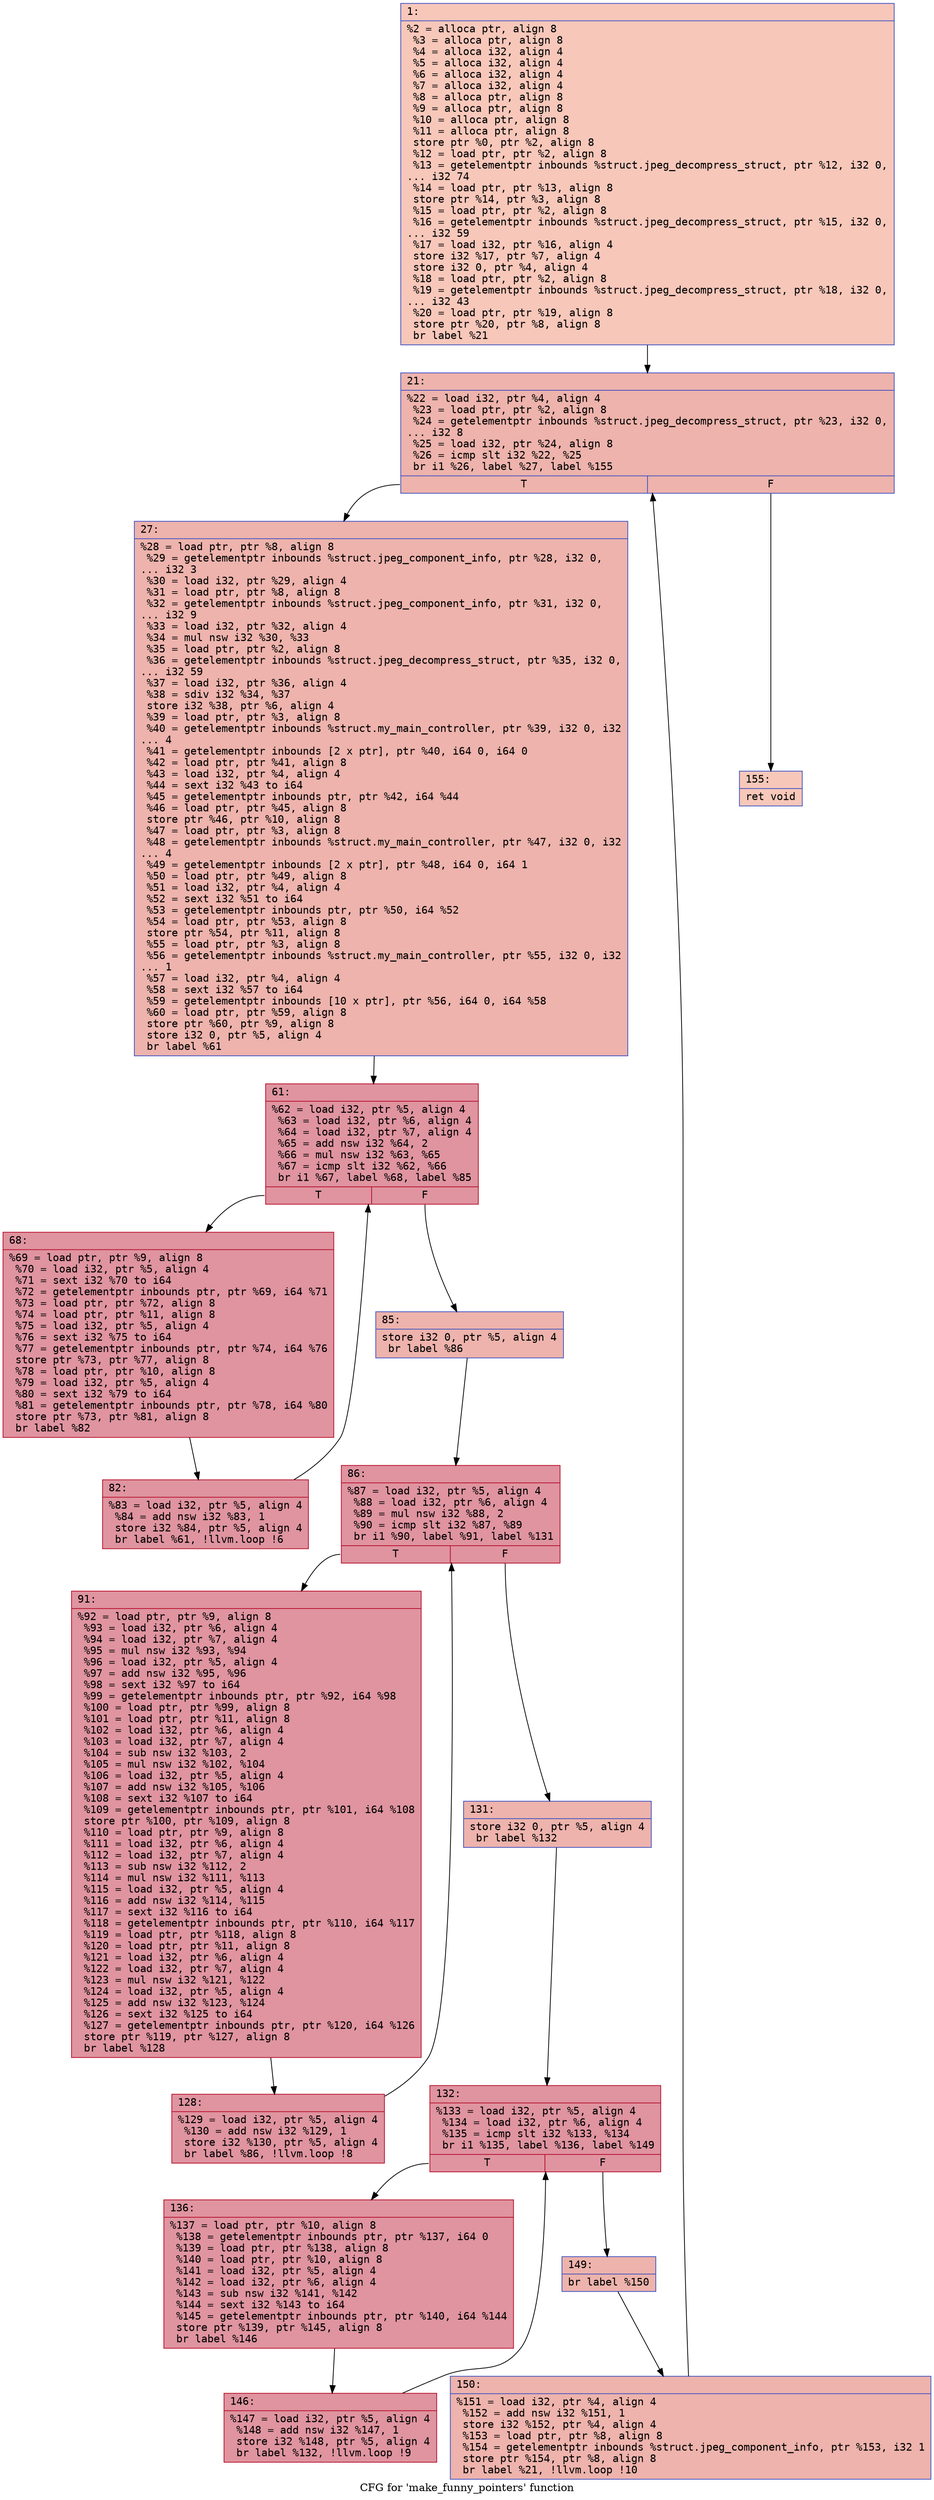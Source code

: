 digraph "CFG for 'make_funny_pointers' function" {
	label="CFG for 'make_funny_pointers' function";

	Node0x60000199ae40 [shape=record,color="#3d50c3ff", style=filled, fillcolor="#ec7f6370" fontname="Courier",label="{1:\l|  %2 = alloca ptr, align 8\l  %3 = alloca ptr, align 8\l  %4 = alloca i32, align 4\l  %5 = alloca i32, align 4\l  %6 = alloca i32, align 4\l  %7 = alloca i32, align 4\l  %8 = alloca ptr, align 8\l  %9 = alloca ptr, align 8\l  %10 = alloca ptr, align 8\l  %11 = alloca ptr, align 8\l  store ptr %0, ptr %2, align 8\l  %12 = load ptr, ptr %2, align 8\l  %13 = getelementptr inbounds %struct.jpeg_decompress_struct, ptr %12, i32 0,\l... i32 74\l  %14 = load ptr, ptr %13, align 8\l  store ptr %14, ptr %3, align 8\l  %15 = load ptr, ptr %2, align 8\l  %16 = getelementptr inbounds %struct.jpeg_decompress_struct, ptr %15, i32 0,\l... i32 59\l  %17 = load i32, ptr %16, align 4\l  store i32 %17, ptr %7, align 4\l  store i32 0, ptr %4, align 4\l  %18 = load ptr, ptr %2, align 8\l  %19 = getelementptr inbounds %struct.jpeg_decompress_struct, ptr %18, i32 0,\l... i32 43\l  %20 = load ptr, ptr %19, align 8\l  store ptr %20, ptr %8, align 8\l  br label %21\l}"];
	Node0x60000199ae40 -> Node0x60000199ae90[tooltip="1 -> 21\nProbability 100.00%" ];
	Node0x60000199ae90 [shape=record,color="#3d50c3ff", style=filled, fillcolor="#d6524470" fontname="Courier",label="{21:\l|  %22 = load i32, ptr %4, align 4\l  %23 = load ptr, ptr %2, align 8\l  %24 = getelementptr inbounds %struct.jpeg_decompress_struct, ptr %23, i32 0,\l... i32 8\l  %25 = load i32, ptr %24, align 8\l  %26 = icmp slt i32 %22, %25\l  br i1 %26, label %27, label %155\l|{<s0>T|<s1>F}}"];
	Node0x60000199ae90:s0 -> Node0x60000199aee0[tooltip="21 -> 27\nProbability 96.88%" ];
	Node0x60000199ae90:s1 -> Node0x60000199b340[tooltip="21 -> 155\nProbability 3.12%" ];
	Node0x60000199aee0 [shape=record,color="#3d50c3ff", style=filled, fillcolor="#d6524470" fontname="Courier",label="{27:\l|  %28 = load ptr, ptr %8, align 8\l  %29 = getelementptr inbounds %struct.jpeg_component_info, ptr %28, i32 0,\l... i32 3\l  %30 = load i32, ptr %29, align 4\l  %31 = load ptr, ptr %8, align 8\l  %32 = getelementptr inbounds %struct.jpeg_component_info, ptr %31, i32 0,\l... i32 9\l  %33 = load i32, ptr %32, align 4\l  %34 = mul nsw i32 %30, %33\l  %35 = load ptr, ptr %2, align 8\l  %36 = getelementptr inbounds %struct.jpeg_decompress_struct, ptr %35, i32 0,\l... i32 59\l  %37 = load i32, ptr %36, align 4\l  %38 = sdiv i32 %34, %37\l  store i32 %38, ptr %6, align 4\l  %39 = load ptr, ptr %3, align 8\l  %40 = getelementptr inbounds %struct.my_main_controller, ptr %39, i32 0, i32\l... 4\l  %41 = getelementptr inbounds [2 x ptr], ptr %40, i64 0, i64 0\l  %42 = load ptr, ptr %41, align 8\l  %43 = load i32, ptr %4, align 4\l  %44 = sext i32 %43 to i64\l  %45 = getelementptr inbounds ptr, ptr %42, i64 %44\l  %46 = load ptr, ptr %45, align 8\l  store ptr %46, ptr %10, align 8\l  %47 = load ptr, ptr %3, align 8\l  %48 = getelementptr inbounds %struct.my_main_controller, ptr %47, i32 0, i32\l... 4\l  %49 = getelementptr inbounds [2 x ptr], ptr %48, i64 0, i64 1\l  %50 = load ptr, ptr %49, align 8\l  %51 = load i32, ptr %4, align 4\l  %52 = sext i32 %51 to i64\l  %53 = getelementptr inbounds ptr, ptr %50, i64 %52\l  %54 = load ptr, ptr %53, align 8\l  store ptr %54, ptr %11, align 8\l  %55 = load ptr, ptr %3, align 8\l  %56 = getelementptr inbounds %struct.my_main_controller, ptr %55, i32 0, i32\l... 1\l  %57 = load i32, ptr %4, align 4\l  %58 = sext i32 %57 to i64\l  %59 = getelementptr inbounds [10 x ptr], ptr %56, i64 0, i64 %58\l  %60 = load ptr, ptr %59, align 8\l  store ptr %60, ptr %9, align 8\l  store i32 0, ptr %5, align 4\l  br label %61\l}"];
	Node0x60000199aee0 -> Node0x60000199af30[tooltip="27 -> 61\nProbability 100.00%" ];
	Node0x60000199af30 [shape=record,color="#b70d28ff", style=filled, fillcolor="#b70d2870" fontname="Courier",label="{61:\l|  %62 = load i32, ptr %5, align 4\l  %63 = load i32, ptr %6, align 4\l  %64 = load i32, ptr %7, align 4\l  %65 = add nsw i32 %64, 2\l  %66 = mul nsw i32 %63, %65\l  %67 = icmp slt i32 %62, %66\l  br i1 %67, label %68, label %85\l|{<s0>T|<s1>F}}"];
	Node0x60000199af30:s0 -> Node0x60000199af80[tooltip="61 -> 68\nProbability 96.88%" ];
	Node0x60000199af30:s1 -> Node0x60000199b020[tooltip="61 -> 85\nProbability 3.12%" ];
	Node0x60000199af80 [shape=record,color="#b70d28ff", style=filled, fillcolor="#b70d2870" fontname="Courier",label="{68:\l|  %69 = load ptr, ptr %9, align 8\l  %70 = load i32, ptr %5, align 4\l  %71 = sext i32 %70 to i64\l  %72 = getelementptr inbounds ptr, ptr %69, i64 %71\l  %73 = load ptr, ptr %72, align 8\l  %74 = load ptr, ptr %11, align 8\l  %75 = load i32, ptr %5, align 4\l  %76 = sext i32 %75 to i64\l  %77 = getelementptr inbounds ptr, ptr %74, i64 %76\l  store ptr %73, ptr %77, align 8\l  %78 = load ptr, ptr %10, align 8\l  %79 = load i32, ptr %5, align 4\l  %80 = sext i32 %79 to i64\l  %81 = getelementptr inbounds ptr, ptr %78, i64 %80\l  store ptr %73, ptr %81, align 8\l  br label %82\l}"];
	Node0x60000199af80 -> Node0x60000199afd0[tooltip="68 -> 82\nProbability 100.00%" ];
	Node0x60000199afd0 [shape=record,color="#b70d28ff", style=filled, fillcolor="#b70d2870" fontname="Courier",label="{82:\l|  %83 = load i32, ptr %5, align 4\l  %84 = add nsw i32 %83, 1\l  store i32 %84, ptr %5, align 4\l  br label %61, !llvm.loop !6\l}"];
	Node0x60000199afd0 -> Node0x60000199af30[tooltip="82 -> 61\nProbability 100.00%" ];
	Node0x60000199b020 [shape=record,color="#3d50c3ff", style=filled, fillcolor="#d6524470" fontname="Courier",label="{85:\l|  store i32 0, ptr %5, align 4\l  br label %86\l}"];
	Node0x60000199b020 -> Node0x60000199b070[tooltip="85 -> 86\nProbability 100.00%" ];
	Node0x60000199b070 [shape=record,color="#b70d28ff", style=filled, fillcolor="#b70d2870" fontname="Courier",label="{86:\l|  %87 = load i32, ptr %5, align 4\l  %88 = load i32, ptr %6, align 4\l  %89 = mul nsw i32 %88, 2\l  %90 = icmp slt i32 %87, %89\l  br i1 %90, label %91, label %131\l|{<s0>T|<s1>F}}"];
	Node0x60000199b070:s0 -> Node0x60000199b0c0[tooltip="86 -> 91\nProbability 96.88%" ];
	Node0x60000199b070:s1 -> Node0x60000199b160[tooltip="86 -> 131\nProbability 3.12%" ];
	Node0x60000199b0c0 [shape=record,color="#b70d28ff", style=filled, fillcolor="#b70d2870" fontname="Courier",label="{91:\l|  %92 = load ptr, ptr %9, align 8\l  %93 = load i32, ptr %6, align 4\l  %94 = load i32, ptr %7, align 4\l  %95 = mul nsw i32 %93, %94\l  %96 = load i32, ptr %5, align 4\l  %97 = add nsw i32 %95, %96\l  %98 = sext i32 %97 to i64\l  %99 = getelementptr inbounds ptr, ptr %92, i64 %98\l  %100 = load ptr, ptr %99, align 8\l  %101 = load ptr, ptr %11, align 8\l  %102 = load i32, ptr %6, align 4\l  %103 = load i32, ptr %7, align 4\l  %104 = sub nsw i32 %103, 2\l  %105 = mul nsw i32 %102, %104\l  %106 = load i32, ptr %5, align 4\l  %107 = add nsw i32 %105, %106\l  %108 = sext i32 %107 to i64\l  %109 = getelementptr inbounds ptr, ptr %101, i64 %108\l  store ptr %100, ptr %109, align 8\l  %110 = load ptr, ptr %9, align 8\l  %111 = load i32, ptr %6, align 4\l  %112 = load i32, ptr %7, align 4\l  %113 = sub nsw i32 %112, 2\l  %114 = mul nsw i32 %111, %113\l  %115 = load i32, ptr %5, align 4\l  %116 = add nsw i32 %114, %115\l  %117 = sext i32 %116 to i64\l  %118 = getelementptr inbounds ptr, ptr %110, i64 %117\l  %119 = load ptr, ptr %118, align 8\l  %120 = load ptr, ptr %11, align 8\l  %121 = load i32, ptr %6, align 4\l  %122 = load i32, ptr %7, align 4\l  %123 = mul nsw i32 %121, %122\l  %124 = load i32, ptr %5, align 4\l  %125 = add nsw i32 %123, %124\l  %126 = sext i32 %125 to i64\l  %127 = getelementptr inbounds ptr, ptr %120, i64 %126\l  store ptr %119, ptr %127, align 8\l  br label %128\l}"];
	Node0x60000199b0c0 -> Node0x60000199b110[tooltip="91 -> 128\nProbability 100.00%" ];
	Node0x60000199b110 [shape=record,color="#b70d28ff", style=filled, fillcolor="#b70d2870" fontname="Courier",label="{128:\l|  %129 = load i32, ptr %5, align 4\l  %130 = add nsw i32 %129, 1\l  store i32 %130, ptr %5, align 4\l  br label %86, !llvm.loop !8\l}"];
	Node0x60000199b110 -> Node0x60000199b070[tooltip="128 -> 86\nProbability 100.00%" ];
	Node0x60000199b160 [shape=record,color="#3d50c3ff", style=filled, fillcolor="#d6524470" fontname="Courier",label="{131:\l|  store i32 0, ptr %5, align 4\l  br label %132\l}"];
	Node0x60000199b160 -> Node0x60000199b1b0[tooltip="131 -> 132\nProbability 100.00%" ];
	Node0x60000199b1b0 [shape=record,color="#b70d28ff", style=filled, fillcolor="#b70d2870" fontname="Courier",label="{132:\l|  %133 = load i32, ptr %5, align 4\l  %134 = load i32, ptr %6, align 4\l  %135 = icmp slt i32 %133, %134\l  br i1 %135, label %136, label %149\l|{<s0>T|<s1>F}}"];
	Node0x60000199b1b0:s0 -> Node0x60000199b200[tooltip="132 -> 136\nProbability 96.88%" ];
	Node0x60000199b1b0:s1 -> Node0x60000199b2a0[tooltip="132 -> 149\nProbability 3.12%" ];
	Node0x60000199b200 [shape=record,color="#b70d28ff", style=filled, fillcolor="#b70d2870" fontname="Courier",label="{136:\l|  %137 = load ptr, ptr %10, align 8\l  %138 = getelementptr inbounds ptr, ptr %137, i64 0\l  %139 = load ptr, ptr %138, align 8\l  %140 = load ptr, ptr %10, align 8\l  %141 = load i32, ptr %5, align 4\l  %142 = load i32, ptr %6, align 4\l  %143 = sub nsw i32 %141, %142\l  %144 = sext i32 %143 to i64\l  %145 = getelementptr inbounds ptr, ptr %140, i64 %144\l  store ptr %139, ptr %145, align 8\l  br label %146\l}"];
	Node0x60000199b200 -> Node0x60000199b250[tooltip="136 -> 146\nProbability 100.00%" ];
	Node0x60000199b250 [shape=record,color="#b70d28ff", style=filled, fillcolor="#b70d2870" fontname="Courier",label="{146:\l|  %147 = load i32, ptr %5, align 4\l  %148 = add nsw i32 %147, 1\l  store i32 %148, ptr %5, align 4\l  br label %132, !llvm.loop !9\l}"];
	Node0x60000199b250 -> Node0x60000199b1b0[tooltip="146 -> 132\nProbability 100.00%" ];
	Node0x60000199b2a0 [shape=record,color="#3d50c3ff", style=filled, fillcolor="#d6524470" fontname="Courier",label="{149:\l|  br label %150\l}"];
	Node0x60000199b2a0 -> Node0x60000199b2f0[tooltip="149 -> 150\nProbability 100.00%" ];
	Node0x60000199b2f0 [shape=record,color="#3d50c3ff", style=filled, fillcolor="#d6524470" fontname="Courier",label="{150:\l|  %151 = load i32, ptr %4, align 4\l  %152 = add nsw i32 %151, 1\l  store i32 %152, ptr %4, align 4\l  %153 = load ptr, ptr %8, align 8\l  %154 = getelementptr inbounds %struct.jpeg_component_info, ptr %153, i32 1\l  store ptr %154, ptr %8, align 8\l  br label %21, !llvm.loop !10\l}"];
	Node0x60000199b2f0 -> Node0x60000199ae90[tooltip="150 -> 21\nProbability 100.00%" ];
	Node0x60000199b340 [shape=record,color="#3d50c3ff", style=filled, fillcolor="#ec7f6370" fontname="Courier",label="{155:\l|  ret void\l}"];
}
